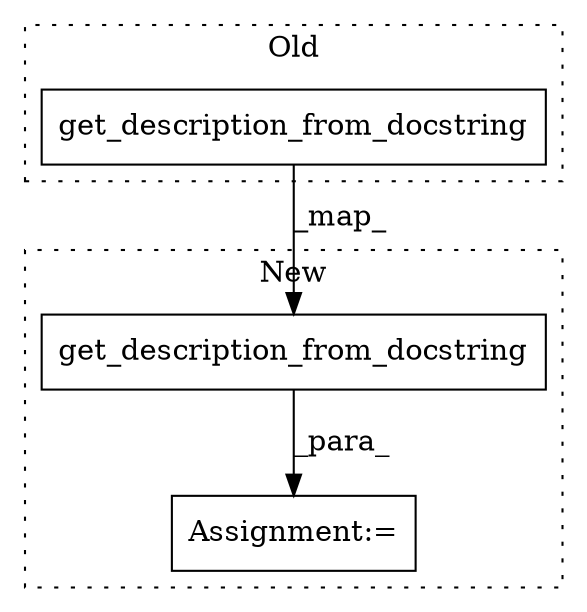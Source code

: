 digraph G {
subgraph cluster0 {
1 [label="get_description_from_docstring" a="32" s="7760,7802" l="31,1" shape="box"];
label = "Old";
style="dotted";
}
subgraph cluster1 {
2 [label="get_description_from_docstring" a="32" s="8349,8391" l="31,1" shape="box"];
3 [label="Assignment:=" a="7" s="8342" l="2" shape="box"];
label = "New";
style="dotted";
}
1 -> 2 [label="_map_"];
2 -> 3 [label="_para_"];
}